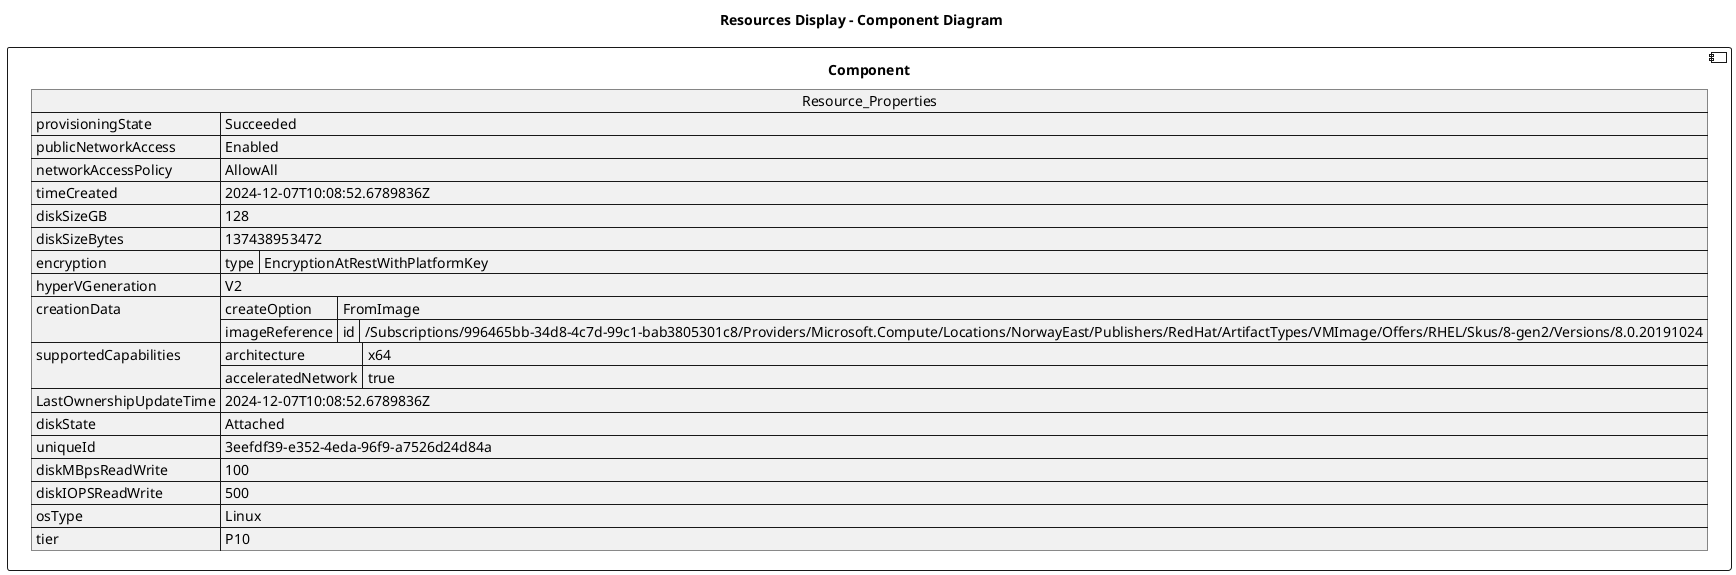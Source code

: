 @startuml

title Resources Display - Component Diagram

component Component {

json  Resource_Properties {
  "provisioningState": "Succeeded",
  "publicNetworkAccess": "Enabled",
  "networkAccessPolicy": "AllowAll",
  "timeCreated": "2024-12-07T10:08:52.6789836Z",
  "diskSizeGB": 128,
  "diskSizeBytes": 137438953472,
  "encryption": {
    "type": "EncryptionAtRestWithPlatformKey"
  },
  "hyperVGeneration": "V2",
  "creationData": {
    "createOption": "FromImage",
    "imageReference": {
      "id": "/Subscriptions/996465bb-34d8-4c7d-99c1-bab3805301c8/Providers/Microsoft.Compute/Locations/NorwayEast/Publishers/RedHat/ArtifactTypes/VMImage/Offers/RHEL/Skus/8-gen2/Versions/8.0.20191024"
    }
  },
  "supportedCapabilities": {
    "architecture": "x64",
    "acceleratedNetwork": true
  },
  "LastOwnershipUpdateTime": "2024-12-07T10:08:52.6789836Z",
  "diskState": "Attached",
  "uniqueId": "3eefdf39-e352-4eda-96f9-a7526d24d84a",
  "diskMBpsReadWrite": 100,
  "diskIOPSReadWrite": 500,
  "osType": "Linux",
  "tier": "P10"
}
}
@enduml
